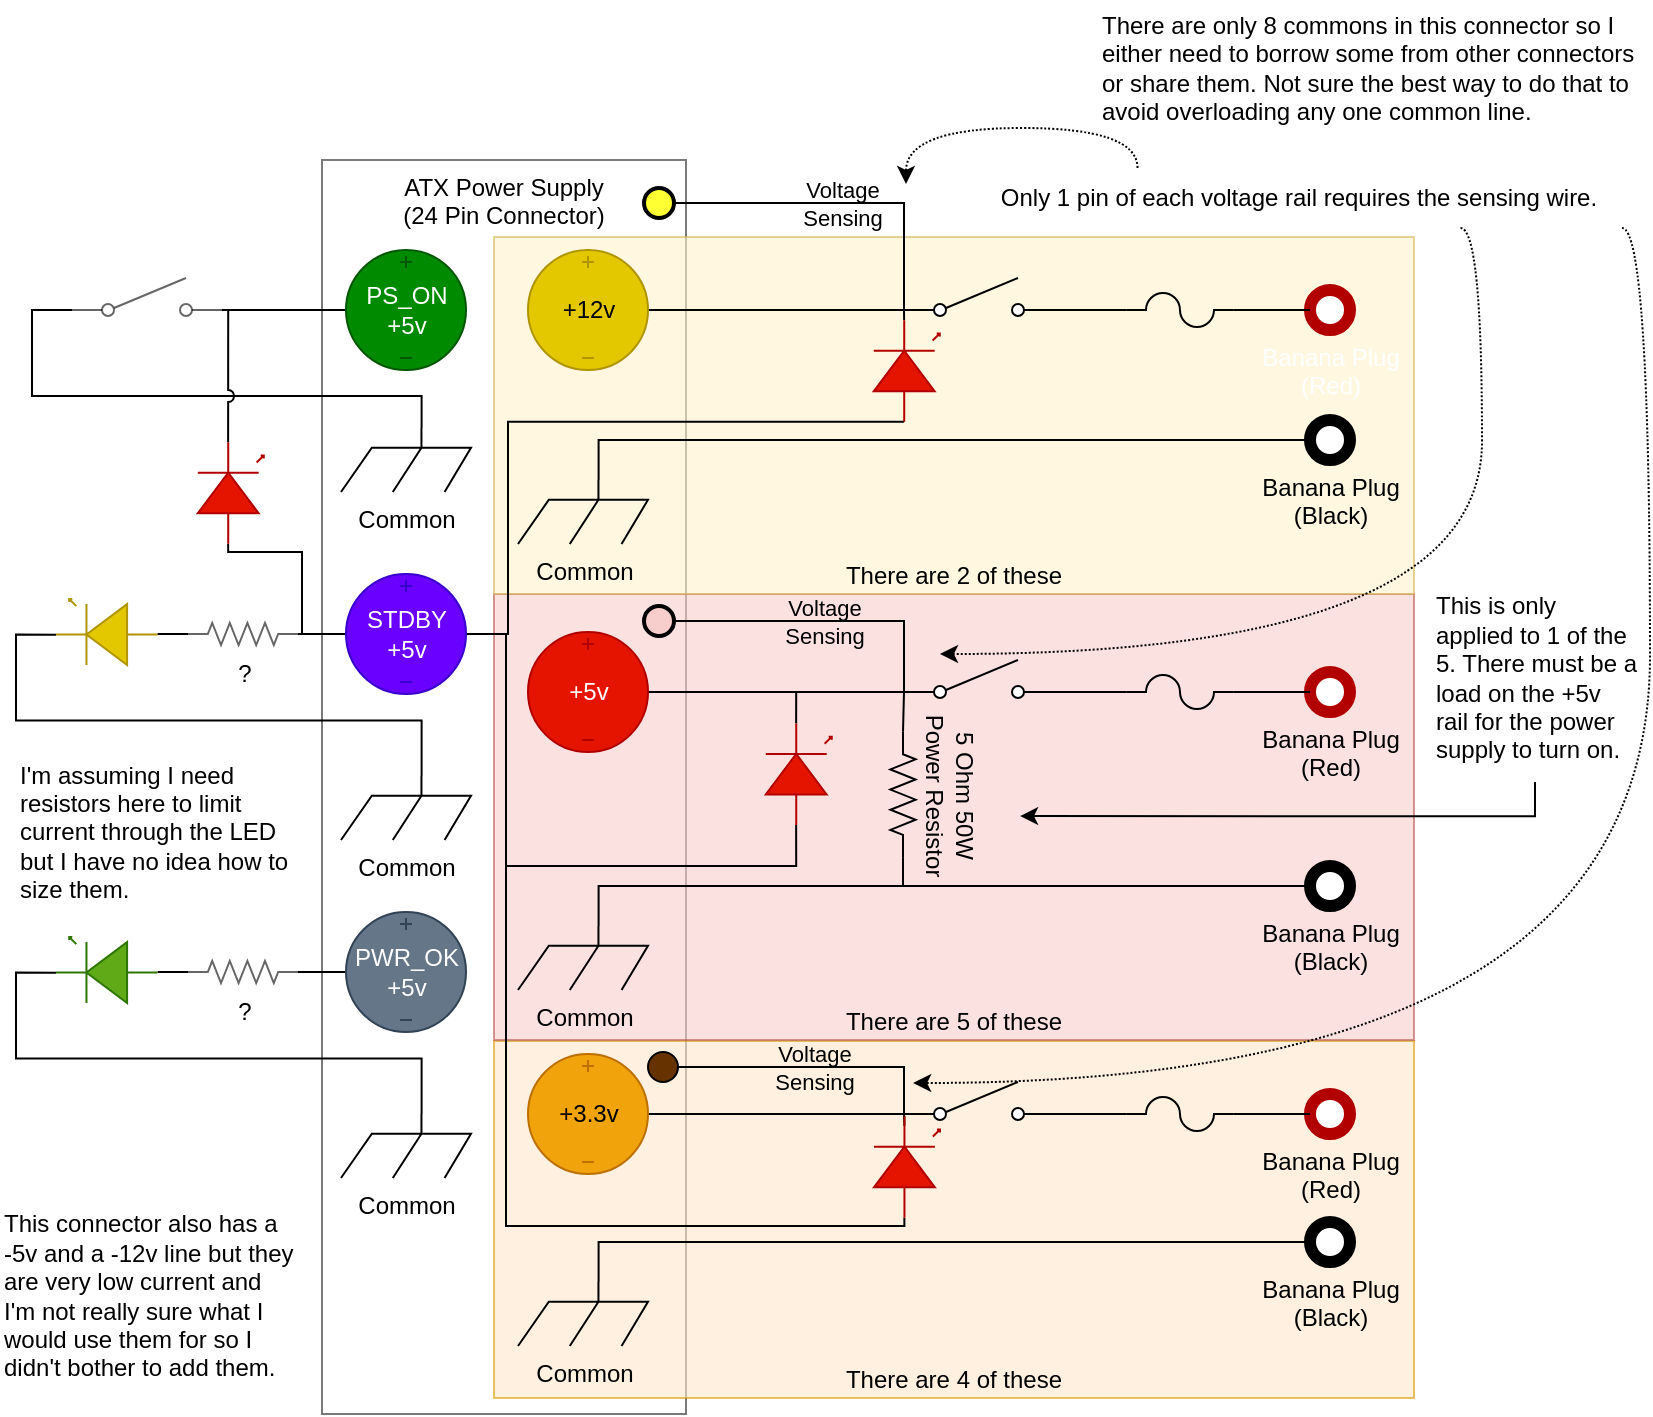 <mxfile version="21.3.4" type="github">
  <diagram id="V_NZQx3XgNNzlPygBvvb" name="24-Pin ATX Power Supply Connector">
    <mxGraphModel dx="1010" dy="541" grid="0" gridSize="10" guides="1" tooltips="1" connect="1" arrows="1" fold="1" page="1" pageScale="1" pageWidth="850" pageHeight="1100" math="0" shadow="0">
      <root>
        <mxCell id="0" />
        <mxCell id="1" parent="0" />
        <mxCell id="P7GR_X_JdeVPDQ13wfCv-3" value="ATX Power Supply&lt;br&gt;(24 Pin Connector)" style="rounded=0;whiteSpace=wrap;html=1;verticalAlign=top;strokeColor=#7A7A7A;" parent="1" vertex="1">
          <mxGeometry x="170" y="87" width="182" height="627" as="geometry" />
        </mxCell>
        <mxCell id="k66OsZlIIV2SWIVSaGHi-27" value="There are 4 of these" style="rounded=0;whiteSpace=wrap;html=1;opacity=60;fillColor=#ffe6cc;strokeColor=#d79b00;verticalAlign=bottom;" parent="1" vertex="1">
          <mxGeometry x="256" y="527.5" width="460" height="178.5" as="geometry" />
        </mxCell>
        <mxCell id="k66OsZlIIV2SWIVSaGHi-26" value="There are 5 of these" style="rounded=0;whiteSpace=wrap;html=1;opacity=60;fillColor=#f8cecc;strokeColor=#b85450;verticalAlign=bottom;" parent="1" vertex="1">
          <mxGeometry x="256" y="304" width="460" height="223" as="geometry" />
        </mxCell>
        <mxCell id="k66OsZlIIV2SWIVSaGHi-25" value="There are 2 of these" style="rounded=0;whiteSpace=wrap;html=1;fillColor=#fff2cc;strokeColor=#d6b656;opacity=60;verticalAlign=bottom;" parent="1" vertex="1">
          <mxGeometry x="256" y="125.5" width="460" height="178.5" as="geometry" />
        </mxCell>
        <mxCell id="P7GR_X_JdeVPDQ13wfCv-7" style="edgeStyle=orthogonalEdgeStyle;rounded=0;orthogonalLoop=1;jettySize=auto;html=1;entryX=0;entryY=0.84;entryDx=0;entryDy=0;entryPerimeter=0;endArrow=none;endFill=0;" parent="1" source="P7GR_X_JdeVPDQ13wfCv-14" target="P7GR_X_JdeVPDQ13wfCv-4" edge="1">
          <mxGeometry relative="1" as="geometry">
            <mxPoint x="333" y="161.989" as="sourcePoint" />
          </mxGeometry>
        </mxCell>
        <mxCell id="P7GR_X_JdeVPDQ13wfCv-13" style="edgeStyle=orthogonalEdgeStyle;rounded=0;orthogonalLoop=1;jettySize=auto;html=1;entryX=0;entryY=0.5;entryDx=0;entryDy=0;endArrow=none;endFill=0;exitX=0.62;exitY=0;exitDx=0;exitDy=0;exitPerimeter=0;" parent="1" source="P7GR_X_JdeVPDQ13wfCv-2" target="P7GR_X_JdeVPDQ13wfCv-12" edge="1">
          <mxGeometry relative="1" as="geometry" />
        </mxCell>
        <mxCell id="P7GR_X_JdeVPDQ13wfCv-2" value="Common" style="pointerEvents=1;verticalLabelPosition=bottom;shadow=0;dashed=0;align=center;html=1;verticalAlign=top;shape=mxgraph.electrical.miscellaneous.chassis;" parent="1" vertex="1">
          <mxGeometry x="268" y="247" width="65" height="32" as="geometry" />
        </mxCell>
        <mxCell id="P7GR_X_JdeVPDQ13wfCv-16" style="edgeStyle=orthogonalEdgeStyle;rounded=0;orthogonalLoop=1;jettySize=auto;html=1;exitX=1;exitY=0.84;exitDx=0;exitDy=0;exitPerimeter=0;entryX=0;entryY=0.5;entryDx=0;entryDy=0;entryPerimeter=0;endArrow=none;endFill=0;" parent="1" source="P7GR_X_JdeVPDQ13wfCv-4" target="P7GR_X_JdeVPDQ13wfCv-15" edge="1">
          <mxGeometry relative="1" as="geometry" />
        </mxCell>
        <mxCell id="P7GR_X_JdeVPDQ13wfCv-4" value="" style="pointerEvents=1;verticalLabelPosition=bottom;shadow=0;dashed=0;align=center;html=1;verticalAlign=top;shape=mxgraph.electrical.electro-mechanical.simple_switch;" parent="1" vertex="1">
          <mxGeometry x="461" y="146" width="75" height="19" as="geometry" />
        </mxCell>
        <mxCell id="P7GR_X_JdeVPDQ13wfCv-8" value="Banana Plug&lt;br&gt;(Red)" style="verticalLabelPosition=bottom;shadow=0;dashed=0;align=center;html=1;verticalAlign=top;strokeWidth=6;shape=ellipse;perimeter=ellipsePerimeter;fillColor=#FFFFFF;fontColor=#ffffff;strokeColor=#B20000;" parent="1" vertex="1">
          <mxGeometry x="664" y="152" width="20" height="20" as="geometry" />
        </mxCell>
        <mxCell id="P7GR_X_JdeVPDQ13wfCv-12" value="Banana Plug&lt;br&gt;(Black)" style="verticalLabelPosition=bottom;shadow=0;dashed=0;align=center;html=1;verticalAlign=top;strokeWidth=6;shape=ellipse;perimeter=ellipsePerimeter;" parent="1" vertex="1">
          <mxGeometry x="664" y="217" width="20" height="20" as="geometry" />
        </mxCell>
        <mxCell id="P7GR_X_JdeVPDQ13wfCv-14" value="+12v" style="pointerEvents=1;verticalLabelPosition=middle;shadow=0;dashed=0;align=center;html=1;verticalAlign=middle;shape=mxgraph.electrical.signal_sources.source;aspect=fixed;points=[[0.5,0,0],[1,0.5,0],[0.5,1,0],[0,0.5,0]];elSignalType=dc3;labelPosition=center;fillColor=#e3c800;fontColor=#000000;strokeColor=#B09500;" parent="1" vertex="1">
          <mxGeometry x="273" y="132" width="60" height="60" as="geometry" />
        </mxCell>
        <mxCell id="P7GR_X_JdeVPDQ13wfCv-17" style="edgeStyle=orthogonalEdgeStyle;rounded=0;orthogonalLoop=1;jettySize=auto;html=1;exitX=1;exitY=0.5;exitDx=0;exitDy=0;exitPerimeter=0;entryX=0;entryY=0.5;entryDx=0;entryDy=0;endArrow=none;endFill=0;" parent="1" source="P7GR_X_JdeVPDQ13wfCv-15" target="P7GR_X_JdeVPDQ13wfCv-8" edge="1">
          <mxGeometry relative="1" as="geometry" />
        </mxCell>
        <mxCell id="P7GR_X_JdeVPDQ13wfCv-15" value="" style="pointerEvents=1;verticalLabelPosition=bottom;shadow=0;dashed=0;align=center;html=1;verticalAlign=top;shape=mxgraph.electrical.miscellaneous.fuse_4;" parent="1" vertex="1">
          <mxGeometry x="572.43" y="153.5" width="53.13" height="17" as="geometry" />
        </mxCell>
        <mxCell id="k66OsZlIIV2SWIVSaGHi-1" style="edgeStyle=orthogonalEdgeStyle;rounded=0;orthogonalLoop=1;jettySize=auto;html=1;entryX=0;entryY=0.84;entryDx=0;entryDy=0;entryPerimeter=0;endArrow=none;endFill=0;" parent="1" source="k66OsZlIIV2SWIVSaGHi-5" target="k66OsZlIIV2SWIVSaGHi-3" edge="1">
          <mxGeometry relative="1" as="geometry">
            <mxPoint x="333" y="352.989" as="sourcePoint" />
          </mxGeometry>
        </mxCell>
        <mxCell id="k66OsZlIIV2SWIVSaGHi-2" style="edgeStyle=orthogonalEdgeStyle;rounded=0;orthogonalLoop=1;jettySize=auto;html=1;exitX=1;exitY=0.84;exitDx=0;exitDy=0;exitPerimeter=0;entryX=0;entryY=0.5;entryDx=0;entryDy=0;entryPerimeter=0;endArrow=none;endFill=0;" parent="1" source="k66OsZlIIV2SWIVSaGHi-3" target="k66OsZlIIV2SWIVSaGHi-7" edge="1">
          <mxGeometry relative="1" as="geometry" />
        </mxCell>
        <mxCell id="k66OsZlIIV2SWIVSaGHi-22" style="edgeStyle=orthogonalEdgeStyle;rounded=0;orthogonalLoop=1;jettySize=auto;html=1;exitX=0;exitY=0.84;exitDx=0;exitDy=0;exitPerimeter=0;entryX=0;entryY=0.5;entryDx=0;entryDy=0;entryPerimeter=0;endArrow=none;endFill=0;" parent="1" source="k66OsZlIIV2SWIVSaGHi-3" target="k66OsZlIIV2SWIVSaGHi-21" edge="1">
          <mxGeometry relative="1" as="geometry" />
        </mxCell>
        <mxCell id="k66OsZlIIV2SWIVSaGHi-3" value="" style="pointerEvents=1;verticalLabelPosition=bottom;shadow=0;dashed=0;align=center;html=1;verticalAlign=top;shape=mxgraph.electrical.electro-mechanical.simple_switch;" parent="1" vertex="1">
          <mxGeometry x="461" y="337" width="75" height="19" as="geometry" />
        </mxCell>
        <mxCell id="k66OsZlIIV2SWIVSaGHi-4" value="Banana Plug&lt;br&gt;(Red)" style="verticalLabelPosition=bottom;shadow=0;dashed=0;align=center;html=1;verticalAlign=top;strokeWidth=6;shape=ellipse;perimeter=ellipsePerimeter;fillColor=#FFFFFF;strokeColor=#B20000;" parent="1" vertex="1">
          <mxGeometry x="664" y="343" width="20" height="20" as="geometry" />
        </mxCell>
        <mxCell id="k66OsZlIIV2SWIVSaGHi-5" value="+5v" style="pointerEvents=1;verticalLabelPosition=middle;shadow=0;dashed=0;align=center;html=1;verticalAlign=middle;shape=mxgraph.electrical.signal_sources.source;aspect=fixed;points=[[0.5,0,0],[1,0.5,0],[0.5,1,0],[0,0.5,0]];elSignalType=dc3;labelPosition=center;fillColor=#e51400;fontColor=#ffffff;strokeColor=#B20000;" parent="1" vertex="1">
          <mxGeometry x="273" y="323" width="60" height="60" as="geometry" />
        </mxCell>
        <mxCell id="k66OsZlIIV2SWIVSaGHi-6" style="edgeStyle=orthogonalEdgeStyle;rounded=0;orthogonalLoop=1;jettySize=auto;html=1;exitX=1;exitY=0.5;exitDx=0;exitDy=0;exitPerimeter=0;entryX=0;entryY=0.5;entryDx=0;entryDy=0;endArrow=none;endFill=0;" parent="1" source="k66OsZlIIV2SWIVSaGHi-7" target="k66OsZlIIV2SWIVSaGHi-4" edge="1">
          <mxGeometry relative="1" as="geometry" />
        </mxCell>
        <mxCell id="k66OsZlIIV2SWIVSaGHi-7" value="" style="pointerEvents=1;verticalLabelPosition=bottom;shadow=0;dashed=0;align=center;html=1;verticalAlign=top;shape=mxgraph.electrical.miscellaneous.fuse_4;" parent="1" vertex="1">
          <mxGeometry x="572.43" y="344.5" width="53.13" height="17" as="geometry" />
        </mxCell>
        <mxCell id="k66OsZlIIV2SWIVSaGHi-23" style="edgeStyle=orthogonalEdgeStyle;rounded=0;orthogonalLoop=1;jettySize=auto;html=1;exitX=0.62;exitY=0;exitDx=0;exitDy=0;exitPerimeter=0;entryX=1;entryY=0.5;entryDx=0;entryDy=0;entryPerimeter=0;endArrow=none;endFill=0;" parent="1" source="k66OsZlIIV2SWIVSaGHi-9" target="k66OsZlIIV2SWIVSaGHi-21" edge="1">
          <mxGeometry relative="1" as="geometry">
            <Array as="points">
              <mxPoint x="308" y="450" />
              <mxPoint x="461" y="450" />
            </Array>
          </mxGeometry>
        </mxCell>
        <mxCell id="k66OsZlIIV2SWIVSaGHi-9" value="Common" style="pointerEvents=1;verticalLabelPosition=bottom;shadow=0;dashed=0;align=center;html=1;verticalAlign=top;shape=mxgraph.electrical.miscellaneous.chassis;" parent="1" vertex="1">
          <mxGeometry x="268" y="470" width="65" height="32" as="geometry" />
        </mxCell>
        <mxCell id="k66OsZlIIV2SWIVSaGHi-10" value="Banana Plug&lt;br&gt;(Black)" style="verticalLabelPosition=bottom;shadow=0;dashed=0;align=center;html=1;verticalAlign=top;strokeWidth=6;shape=ellipse;perimeter=ellipsePerimeter;" parent="1" vertex="1">
          <mxGeometry x="664" y="440" width="20" height="20" as="geometry" />
        </mxCell>
        <mxCell id="k66OsZlIIV2SWIVSaGHi-11" style="edgeStyle=orthogonalEdgeStyle;rounded=0;orthogonalLoop=1;jettySize=auto;html=1;entryX=0;entryY=0.84;entryDx=0;entryDy=0;entryPerimeter=0;endArrow=none;endFill=0;" parent="1" source="k66OsZlIIV2SWIVSaGHi-15" target="k66OsZlIIV2SWIVSaGHi-13" edge="1">
          <mxGeometry relative="1" as="geometry">
            <mxPoint x="333" y="563.989" as="sourcePoint" />
          </mxGeometry>
        </mxCell>
        <mxCell id="k66OsZlIIV2SWIVSaGHi-12" style="edgeStyle=orthogonalEdgeStyle;rounded=0;orthogonalLoop=1;jettySize=auto;html=1;exitX=1;exitY=0.84;exitDx=0;exitDy=0;exitPerimeter=0;entryX=0;entryY=0.5;entryDx=0;entryDy=0;entryPerimeter=0;endArrow=none;endFill=0;" parent="1" source="k66OsZlIIV2SWIVSaGHi-13" target="k66OsZlIIV2SWIVSaGHi-17" edge="1">
          <mxGeometry relative="1" as="geometry" />
        </mxCell>
        <mxCell id="k66OsZlIIV2SWIVSaGHi-13" value="" style="pointerEvents=1;verticalLabelPosition=bottom;shadow=0;dashed=0;align=center;html=1;verticalAlign=top;shape=mxgraph.electrical.electro-mechanical.simple_switch;" parent="1" vertex="1">
          <mxGeometry x="461" y="548" width="75" height="19" as="geometry" />
        </mxCell>
        <mxCell id="k66OsZlIIV2SWIVSaGHi-14" value="Banana Plug&lt;br&gt;(Red)" style="verticalLabelPosition=bottom;shadow=0;dashed=0;align=center;html=1;verticalAlign=top;strokeWidth=6;shape=ellipse;perimeter=ellipsePerimeter;fillColor=#FFFFFF;strokeColor=#B20000;" parent="1" vertex="1">
          <mxGeometry x="664" y="554" width="20" height="20" as="geometry" />
        </mxCell>
        <mxCell id="k66OsZlIIV2SWIVSaGHi-15" value="+3.3v" style="pointerEvents=1;verticalLabelPosition=middle;shadow=0;dashed=0;align=center;html=1;verticalAlign=middle;shape=mxgraph.electrical.signal_sources.source;aspect=fixed;points=[[0.5,0,0],[1,0.5,0],[0.5,1,0],[0,0.5,0]];elSignalType=dc3;labelPosition=center;fillColor=#f0a30a;fontColor=#000000;strokeColor=#BD7000;" parent="1" vertex="1">
          <mxGeometry x="273" y="534" width="60" height="60" as="geometry" />
        </mxCell>
        <mxCell id="k66OsZlIIV2SWIVSaGHi-16" style="edgeStyle=orthogonalEdgeStyle;rounded=0;orthogonalLoop=1;jettySize=auto;html=1;exitX=1;exitY=0.5;exitDx=0;exitDy=0;exitPerimeter=0;entryX=0;entryY=0.5;entryDx=0;entryDy=0;endArrow=none;endFill=0;" parent="1" source="k66OsZlIIV2SWIVSaGHi-17" target="k66OsZlIIV2SWIVSaGHi-14" edge="1">
          <mxGeometry relative="1" as="geometry" />
        </mxCell>
        <mxCell id="k66OsZlIIV2SWIVSaGHi-17" value="" style="pointerEvents=1;verticalLabelPosition=bottom;shadow=0;dashed=0;align=center;html=1;verticalAlign=top;shape=mxgraph.electrical.miscellaneous.fuse_4;" parent="1" vertex="1">
          <mxGeometry x="572.43" y="555.5" width="53.13" height="17" as="geometry" />
        </mxCell>
        <mxCell id="k66OsZlIIV2SWIVSaGHi-18" style="edgeStyle=orthogonalEdgeStyle;rounded=0;orthogonalLoop=1;jettySize=auto;html=1;entryX=0;entryY=0.5;entryDx=0;entryDy=0;endArrow=none;endFill=0;exitX=0.62;exitY=0;exitDx=0;exitDy=0;exitPerimeter=0;" parent="1" source="k66OsZlIIV2SWIVSaGHi-19" target="k66OsZlIIV2SWIVSaGHi-20" edge="1">
          <mxGeometry relative="1" as="geometry" />
        </mxCell>
        <mxCell id="k66OsZlIIV2SWIVSaGHi-19" value="Common" style="pointerEvents=1;verticalLabelPosition=bottom;shadow=0;dashed=0;align=center;html=1;verticalAlign=top;shape=mxgraph.electrical.miscellaneous.chassis;" parent="1" vertex="1">
          <mxGeometry x="268" y="648" width="65" height="32" as="geometry" />
        </mxCell>
        <mxCell id="k66OsZlIIV2SWIVSaGHi-20" value="Banana Plug&lt;br&gt;(Black)" style="verticalLabelPosition=bottom;shadow=0;dashed=0;align=center;html=1;verticalAlign=top;strokeWidth=6;shape=ellipse;perimeter=ellipsePerimeter;" parent="1" vertex="1">
          <mxGeometry x="664" y="618" width="20" height="20" as="geometry" />
        </mxCell>
        <mxCell id="k66OsZlIIV2SWIVSaGHi-24" style="edgeStyle=orthogonalEdgeStyle;rounded=0;orthogonalLoop=1;jettySize=auto;html=1;exitX=1;exitY=0.5;exitDx=0;exitDy=0;exitPerimeter=0;entryX=0;entryY=0.5;entryDx=0;entryDy=0;endArrow=none;endFill=0;" parent="1" source="k66OsZlIIV2SWIVSaGHi-21" target="k66OsZlIIV2SWIVSaGHi-10" edge="1">
          <mxGeometry relative="1" as="geometry">
            <Array as="points">
              <mxPoint x="461" y="450" />
            </Array>
          </mxGeometry>
        </mxCell>
        <mxCell id="k66OsZlIIV2SWIVSaGHi-21" value="5 Ohm 50W&lt;br&gt;Power Resistor" style="pointerEvents=1;verticalLabelPosition=top;shadow=0;dashed=0;align=center;html=1;verticalAlign=bottom;shape=mxgraph.electrical.resistors.resistor_2;rotation=90;horizontal=1;labelPosition=center;" parent="1" vertex="1">
          <mxGeometry x="429" y="398" width="63" height="12.6" as="geometry" />
        </mxCell>
        <mxCell id="k66OsZlIIV2SWIVSaGHi-31" style="edgeStyle=orthogonalEdgeStyle;rounded=0;orthogonalLoop=1;jettySize=auto;html=1;entryX=1;entryY=0.84;entryDx=0;entryDy=0;entryPerimeter=0;endArrow=none;endFill=0;" parent="1" source="k66OsZlIIV2SWIVSaGHi-28" target="k66OsZlIIV2SWIVSaGHi-30" edge="1">
          <mxGeometry relative="1" as="geometry" />
        </mxCell>
        <mxCell id="k66OsZlIIV2SWIVSaGHi-28" value="PS_ON&lt;br&gt;+5v" style="pointerEvents=1;verticalLabelPosition=middle;shadow=0;dashed=0;align=center;html=1;verticalAlign=middle;shape=mxgraph.electrical.signal_sources.source;aspect=fixed;points=[[0.5,0,0],[1,0.5,0],[0.5,1,0],[0,0.5,0]];elSignalType=dc3;fillColor=#008a00;strokeColor=#005700;labelPosition=center;fontColor=#ffffff;" parent="1" vertex="1">
          <mxGeometry x="182" y="132" width="60" height="60" as="geometry" />
        </mxCell>
        <mxCell id="k66OsZlIIV2SWIVSaGHi-29" value="Common" style="pointerEvents=1;verticalLabelPosition=bottom;shadow=0;dashed=0;align=center;html=1;verticalAlign=top;shape=mxgraph.electrical.miscellaneous.chassis;" parent="1" vertex="1">
          <mxGeometry x="179.5" y="221" width="65" height="32" as="geometry" />
        </mxCell>
        <mxCell id="k66OsZlIIV2SWIVSaGHi-32" style="edgeStyle=orthogonalEdgeStyle;rounded=0;orthogonalLoop=1;jettySize=auto;html=1;exitX=0;exitY=0.84;exitDx=0;exitDy=0;exitPerimeter=0;entryX=0.62;entryY=0;entryDx=0;entryDy=0;entryPerimeter=0;endArrow=none;endFill=0;" parent="1" source="k66OsZlIIV2SWIVSaGHi-30" target="k66OsZlIIV2SWIVSaGHi-29" edge="1">
          <mxGeometry relative="1" as="geometry">
            <Array as="points">
              <mxPoint x="25" y="162" />
              <mxPoint x="25" y="205" />
              <mxPoint x="220" y="205" />
            </Array>
          </mxGeometry>
        </mxCell>
        <mxCell id="k66OsZlIIV2SWIVSaGHi-30" value="" style="pointerEvents=1;verticalLabelPosition=bottom;shadow=0;dashed=0;align=center;html=1;verticalAlign=top;shape=mxgraph.electrical.electro-mechanical.simple_switch;opacity=60;" parent="1" vertex="1">
          <mxGeometry x="45" y="146" width="75" height="19" as="geometry" />
        </mxCell>
        <mxCell id="k66OsZlIIV2SWIVSaGHi-39" style="edgeStyle=orthogonalEdgeStyle;rounded=0;orthogonalLoop=1;jettySize=auto;html=1;exitX=1;exitY=0.54;exitDx=0;exitDy=0;exitPerimeter=0;entryX=0.62;entryY=0;entryDx=0;entryDy=0;entryPerimeter=0;endArrow=none;endFill=0;" parent="1" source="k66OsZlIIV2SWIVSaGHi-33" target="k66OsZlIIV2SWIVSaGHi-38" edge="1">
          <mxGeometry relative="1" as="geometry" />
        </mxCell>
        <mxCell id="k66OsZlIIV2SWIVSaGHi-33" value="" style="verticalLabelPosition=bottom;shadow=0;dashed=0;align=center;html=1;verticalAlign=top;shape=mxgraph.electrical.opto_electronics.led_1;pointerEvents=1;rotation=-180;flipV=1;fillColor=#e3c800;strokeColor=#B09500;fontColor=#000000;" parent="1" vertex="1">
          <mxGeometry x="37" y="306.5" width="50.77" height="33" as="geometry" />
        </mxCell>
        <mxCell id="k66OsZlIIV2SWIVSaGHi-36" style="edgeStyle=orthogonalEdgeStyle;rounded=0;orthogonalLoop=1;jettySize=auto;html=1;exitX=0;exitY=0.5;exitDx=0;exitDy=0;exitPerimeter=0;entryX=1;entryY=0.5;entryDx=0;entryDy=0;entryPerimeter=0;endArrow=none;endFill=0;" parent="1" source="k66OsZlIIV2SWIVSaGHi-34" target="k66OsZlIIV2SWIVSaGHi-35" edge="1">
          <mxGeometry relative="1" as="geometry" />
        </mxCell>
        <mxCell id="xxAhmFqmx9prWncgd_RI-1" style="edgeStyle=orthogonalEdgeStyle;rounded=0;orthogonalLoop=1;jettySize=auto;html=1;exitX=0;exitY=0.5;exitDx=0;exitDy=0;exitPerimeter=0;entryX=0;entryY=0.54;entryDx=0;entryDy=0;entryPerimeter=0;jumpStyle=arc;endArrow=none;endFill=0;" edge="1" parent="1" source="k66OsZlIIV2SWIVSaGHi-34" target="xxAhmFqmx9prWncgd_RI-2">
          <mxGeometry relative="1" as="geometry">
            <Array as="points">
              <mxPoint x="160" y="324" />
              <mxPoint x="160" y="283" />
            </Array>
          </mxGeometry>
        </mxCell>
        <mxCell id="xxAhmFqmx9prWncgd_RI-6" style="edgeStyle=orthogonalEdgeStyle;rounded=0;orthogonalLoop=1;jettySize=auto;html=1;exitX=1;exitY=0.5;exitDx=0;exitDy=0;exitPerimeter=0;entryX=0;entryY=0.54;entryDx=0;entryDy=0;entryPerimeter=0;endArrow=none;endFill=0;jumpStyle=arc;" edge="1" parent="1" source="k66OsZlIIV2SWIVSaGHi-34" target="xxAhmFqmx9prWncgd_RI-5">
          <mxGeometry relative="1" as="geometry">
            <Array as="points">
              <mxPoint x="263" y="324" />
              <mxPoint x="263" y="218" />
            </Array>
          </mxGeometry>
        </mxCell>
        <mxCell id="xxAhmFqmx9prWncgd_RI-9" style="edgeStyle=orthogonalEdgeStyle;rounded=0;orthogonalLoop=1;jettySize=auto;html=1;exitX=1;exitY=0.5;exitDx=0;exitDy=0;exitPerimeter=0;entryX=0;entryY=0.54;entryDx=0;entryDy=0;entryPerimeter=0;endArrow=none;endFill=0;" edge="1" parent="1" source="k66OsZlIIV2SWIVSaGHi-34" target="xxAhmFqmx9prWncgd_RI-8">
          <mxGeometry relative="1" as="geometry">
            <Array as="points">
              <mxPoint x="262" y="324" />
              <mxPoint x="262" y="440" />
              <mxPoint x="407" y="440" />
            </Array>
          </mxGeometry>
        </mxCell>
        <mxCell id="xxAhmFqmx9prWncgd_RI-12" style="edgeStyle=orthogonalEdgeStyle;rounded=0;orthogonalLoop=1;jettySize=auto;html=1;exitX=1;exitY=0.5;exitDx=0;exitDy=0;exitPerimeter=0;entryX=0;entryY=0.54;entryDx=0;entryDy=0;entryPerimeter=0;endArrow=none;endFill=0;" edge="1" parent="1" source="k66OsZlIIV2SWIVSaGHi-34" target="xxAhmFqmx9prWncgd_RI-11">
          <mxGeometry relative="1" as="geometry">
            <Array as="points">
              <mxPoint x="262" y="324" />
              <mxPoint x="262" y="620" />
            </Array>
          </mxGeometry>
        </mxCell>
        <mxCell id="k66OsZlIIV2SWIVSaGHi-34" value="STDBY&lt;br&gt;+5v" style="pointerEvents=1;verticalLabelPosition=middle;shadow=0;dashed=0;align=center;html=1;verticalAlign=middle;shape=mxgraph.electrical.signal_sources.source;aspect=fixed;points=[[0.5,0,0],[1,0.5,0],[0.5,1,0],[0,0.5,0]];elSignalType=dc3;fillColor=#6a00ff;strokeColor=#3700CC;labelPosition=center;fontColor=#ffffff;" parent="1" vertex="1">
          <mxGeometry x="182" y="294" width="60" height="60" as="geometry" />
        </mxCell>
        <mxCell id="k66OsZlIIV2SWIVSaGHi-37" style="edgeStyle=orthogonalEdgeStyle;rounded=0;orthogonalLoop=1;jettySize=auto;html=1;exitX=0;exitY=0.5;exitDx=0;exitDy=0;exitPerimeter=0;entryX=0;entryY=0.54;entryDx=0;entryDy=0;entryPerimeter=0;endArrow=none;endFill=0;" parent="1" source="k66OsZlIIV2SWIVSaGHi-35" target="k66OsZlIIV2SWIVSaGHi-33" edge="1">
          <mxGeometry relative="1" as="geometry" />
        </mxCell>
        <mxCell id="k66OsZlIIV2SWIVSaGHi-35" value="?" style="pointerEvents=1;verticalLabelPosition=bottom;shadow=0;dashed=0;align=center;html=1;verticalAlign=top;shape=mxgraph.electrical.resistors.resistor_2;opacity=60;" parent="1" vertex="1">
          <mxGeometry x="103" y="318.5" width="55" height="11" as="geometry" />
        </mxCell>
        <mxCell id="k66OsZlIIV2SWIVSaGHi-38" value="Common" style="pointerEvents=1;verticalLabelPosition=bottom;shadow=0;dashed=0;align=center;html=1;verticalAlign=top;shape=mxgraph.electrical.miscellaneous.chassis;" parent="1" vertex="1">
          <mxGeometry x="179.5" y="395" width="65" height="32" as="geometry" />
        </mxCell>
        <mxCell id="k66OsZlIIV2SWIVSaGHi-41" style="edgeStyle=orthogonalEdgeStyle;rounded=0;orthogonalLoop=1;jettySize=auto;html=1;exitX=1;exitY=0.54;exitDx=0;exitDy=0;exitPerimeter=0;entryX=0.62;entryY=0;entryDx=0;entryDy=0;entryPerimeter=0;endArrow=none;endFill=0;" parent="1" source="k66OsZlIIV2SWIVSaGHi-42" target="k66OsZlIIV2SWIVSaGHi-47" edge="1">
          <mxGeometry relative="1" as="geometry" />
        </mxCell>
        <mxCell id="k66OsZlIIV2SWIVSaGHi-42" value="" style="verticalLabelPosition=bottom;shadow=0;dashed=0;align=center;html=1;verticalAlign=top;shape=mxgraph.electrical.opto_electronics.led_1;pointerEvents=1;rotation=-180;flipV=1;fillColor=#60a917;strokeColor=#2D7600;fontColor=#ffffff;" parent="1" vertex="1">
          <mxGeometry x="37" y="475.5" width="50.77" height="33" as="geometry" />
        </mxCell>
        <mxCell id="k66OsZlIIV2SWIVSaGHi-43" style="edgeStyle=orthogonalEdgeStyle;rounded=0;orthogonalLoop=1;jettySize=auto;html=1;exitX=0;exitY=0.5;exitDx=0;exitDy=0;exitPerimeter=0;entryX=1;entryY=0.5;entryDx=0;entryDy=0;entryPerimeter=0;endArrow=none;endFill=0;" parent="1" source="k66OsZlIIV2SWIVSaGHi-44" target="k66OsZlIIV2SWIVSaGHi-46" edge="1">
          <mxGeometry relative="1" as="geometry" />
        </mxCell>
        <mxCell id="k66OsZlIIV2SWIVSaGHi-44" value="PWR_OK&lt;br&gt;+5v" style="pointerEvents=1;verticalLabelPosition=middle;shadow=0;dashed=0;align=center;html=1;verticalAlign=middle;shape=mxgraph.electrical.signal_sources.source;aspect=fixed;points=[[0.5,0,0],[1,0.5,0],[0.5,1,0],[0,0.5,0]];elSignalType=dc3;fillColor=#647687;strokeColor=#314354;labelPosition=center;fontColor=#ffffff;" parent="1" vertex="1">
          <mxGeometry x="182" y="463" width="60" height="60" as="geometry" />
        </mxCell>
        <mxCell id="k66OsZlIIV2SWIVSaGHi-45" style="edgeStyle=orthogonalEdgeStyle;rounded=0;orthogonalLoop=1;jettySize=auto;html=1;exitX=0;exitY=0.5;exitDx=0;exitDy=0;exitPerimeter=0;entryX=0;entryY=0.54;entryDx=0;entryDy=0;entryPerimeter=0;endArrow=none;endFill=0;" parent="1" source="k66OsZlIIV2SWIVSaGHi-46" target="k66OsZlIIV2SWIVSaGHi-42" edge="1">
          <mxGeometry relative="1" as="geometry" />
        </mxCell>
        <mxCell id="k66OsZlIIV2SWIVSaGHi-46" value="?" style="pointerEvents=1;verticalLabelPosition=bottom;shadow=0;dashed=0;align=center;html=1;verticalAlign=top;shape=mxgraph.electrical.resistors.resistor_2;opacity=60;" parent="1" vertex="1">
          <mxGeometry x="103" y="487.5" width="55" height="11" as="geometry" />
        </mxCell>
        <mxCell id="k66OsZlIIV2SWIVSaGHi-47" value="Common" style="pointerEvents=1;verticalLabelPosition=bottom;shadow=0;dashed=0;align=center;html=1;verticalAlign=top;shape=mxgraph.electrical.miscellaneous.chassis;" parent="1" vertex="1">
          <mxGeometry x="179.5" y="564" width="65" height="32" as="geometry" />
        </mxCell>
        <mxCell id="k66OsZlIIV2SWIVSaGHi-49" style="edgeStyle=orthogonalEdgeStyle;rounded=0;orthogonalLoop=1;jettySize=auto;html=1;exitX=0.5;exitY=1;exitDx=0;exitDy=0;endArrow=classic;endFill=1;entryX=0.465;entryY=0.498;entryDx=0;entryDy=0;entryPerimeter=0;" parent="1" source="k66OsZlIIV2SWIVSaGHi-48" edge="1">
          <mxGeometry relative="1" as="geometry">
            <mxPoint x="737" y="406.5" as="sourcePoint" />
            <mxPoint x="519.05" y="415.054" as="targetPoint" />
            <Array as="points">
              <mxPoint x="777" y="415" />
            </Array>
          </mxGeometry>
        </mxCell>
        <mxCell id="k66OsZlIIV2SWIVSaGHi-48" value="This is only applied to 1 of the 5. There must be a load on the +5v rail for the power supply to turn on." style="text;html=1;strokeColor=none;fillColor=none;align=left;verticalAlign=middle;whiteSpace=wrap;rounded=0;opacity=60;" parent="1" vertex="1">
          <mxGeometry x="725" y="293" width="103" height="105" as="geometry" />
        </mxCell>
        <mxCell id="k66OsZlIIV2SWIVSaGHi-50" value="This connector also has a -5v and a -12v line but they are very low current and I&#39;m not really sure what I would use them for so I didn&#39;t bother to add them." style="text;html=1;strokeColor=none;fillColor=none;align=left;verticalAlign=middle;whiteSpace=wrap;rounded=0;opacity=60;" parent="1" vertex="1">
          <mxGeometry x="9" y="606" width="147" height="98" as="geometry" />
        </mxCell>
        <mxCell id="k66OsZlIIV2SWIVSaGHi-51" value="I&#39;m assuming I need resistors here to limit current through the LED but I have no idea how to size them." style="text;html=1;strokeColor=none;fillColor=none;align=left;verticalAlign=middle;whiteSpace=wrap;rounded=0;opacity=60;" parent="1" vertex="1">
          <mxGeometry x="17" y="374" width="147" height="98" as="geometry" />
        </mxCell>
        <mxCell id="lN61dy48kzs8QAgw9jtx-1" value="There are only 8 commons in this connector so I either need to borrow some from other connectors or share them. Not sure the best way to do that to avoid overloading any one common line." style="text;html=1;strokeColor=none;fillColor=none;align=left;verticalAlign=middle;whiteSpace=wrap;rounded=0;opacity=60;" parent="1" vertex="1">
          <mxGeometry x="558" y="7" width="270" height="68" as="geometry" />
        </mxCell>
        <mxCell id="lN61dy48kzs8QAgw9jtx-3" value="Voltage&lt;br&gt;Sensing" style="edgeStyle=orthogonalEdgeStyle;rounded=0;orthogonalLoop=1;jettySize=auto;html=1;exitX=1;exitY=0.5;exitDx=0;exitDy=0;entryX=0;entryY=0.84;entryDx=0;entryDy=0;entryPerimeter=0;endArrow=none;endFill=0;labelBackgroundColor=none;" parent="1" source="lN61dy48kzs8QAgw9jtx-2" target="P7GR_X_JdeVPDQ13wfCv-4" edge="1">
          <mxGeometry relative="1" as="geometry">
            <Array as="points">
              <mxPoint x="461" y="109" />
            </Array>
          </mxGeometry>
        </mxCell>
        <mxCell id="lN61dy48kzs8QAgw9jtx-2" value="" style="verticalLabelPosition=bottom;shadow=0;dashed=0;align=center;html=1;verticalAlign=top;strokeWidth=2;shape=ellipse;perimeter=ellipsePerimeter;fillColor=#FFFF33;strokeColor=#000000;" parent="1" vertex="1">
          <mxGeometry x="331" y="101" width="15" height="15" as="geometry" />
        </mxCell>
        <mxCell id="lN61dy48kzs8QAgw9jtx-5" value="Voltage&lt;br&gt;Sensing" style="edgeStyle=orthogonalEdgeStyle;rounded=0;orthogonalLoop=1;jettySize=auto;html=1;exitX=1;exitY=0.5;exitDx=0;exitDy=0;entryX=0;entryY=0.84;entryDx=0;entryDy=0;entryPerimeter=0;endArrow=none;endFill=0;labelBackgroundColor=none;" parent="1" source="lN61dy48kzs8QAgw9jtx-4" target="k66OsZlIIV2SWIVSaGHi-3" edge="1">
          <mxGeometry relative="1" as="geometry">
            <Array as="points">
              <mxPoint x="461" y="318" />
            </Array>
          </mxGeometry>
        </mxCell>
        <mxCell id="lN61dy48kzs8QAgw9jtx-4" value="" style="verticalLabelPosition=bottom;shadow=0;dashed=0;align=center;html=1;verticalAlign=top;strokeWidth=2;shape=ellipse;perimeter=ellipsePerimeter;fillColor=#F8CECC;" parent="1" vertex="1">
          <mxGeometry x="331" y="310" width="15" height="15" as="geometry" />
        </mxCell>
        <mxCell id="lN61dy48kzs8QAgw9jtx-7" value="Voltage&lt;br&gt;Sensing" style="edgeStyle=orthogonalEdgeStyle;rounded=0;orthogonalLoop=1;jettySize=auto;html=1;exitX=1;exitY=0.5;exitDx=0;exitDy=0;entryX=0;entryY=0.84;entryDx=0;entryDy=0;entryPerimeter=0;labelBackgroundColor=none;endArrow=none;endFill=0;" parent="1" source="lN61dy48kzs8QAgw9jtx-6" target="k66OsZlIIV2SWIVSaGHi-13" edge="1">
          <mxGeometry relative="1" as="geometry">
            <Array as="points">
              <mxPoint x="461" y="541" />
            </Array>
          </mxGeometry>
        </mxCell>
        <mxCell id="lN61dy48kzs8QAgw9jtx-6" value="" style="verticalLabelPosition=bottom;shadow=0;dashed=0;align=center;html=1;verticalAlign=top;strokeWidth=1;shape=ellipse;perimeter=ellipsePerimeter;fillColor=#663300;" parent="1" vertex="1">
          <mxGeometry x="333" y="533" width="15" height="15" as="geometry" />
        </mxCell>
        <mxCell id="lN61dy48kzs8QAgw9jtx-9" style="edgeStyle=orthogonalEdgeStyle;curved=1;rounded=0;orthogonalLoop=1;jettySize=auto;html=1;exitX=0.75;exitY=1;exitDx=0;exitDy=0;labelBackgroundColor=none;endArrow=classic;endFill=1;dashed=1;dashPattern=1 1;" parent="1" source="lN61dy48kzs8QAgw9jtx-8" edge="1">
          <mxGeometry relative="1" as="geometry">
            <mxPoint x="479" y="334" as="targetPoint" />
            <Array as="points">
              <mxPoint x="750" y="121" />
              <mxPoint x="750" y="334" />
            </Array>
          </mxGeometry>
        </mxCell>
        <mxCell id="lN61dy48kzs8QAgw9jtx-10" style="edgeStyle=orthogonalEdgeStyle;curved=1;rounded=0;orthogonalLoop=1;jettySize=auto;html=1;exitX=1;exitY=1;exitDx=0;exitDy=0;labelBackgroundColor=none;endArrow=classic;endFill=1;dashed=1;dashPattern=1 1;entryX=0.061;entryY=0.026;entryDx=0;entryDy=0;entryPerimeter=0;" parent="1" source="lN61dy48kzs8QAgw9jtx-8" edge="1" target="k66OsZlIIV2SWIVSaGHi-13">
          <mxGeometry relative="1" as="geometry">
            <mxPoint x="465" y="608" as="targetPoint" />
            <Array as="points">
              <mxPoint x="834" y="121" />
              <mxPoint x="834" y="549" />
            </Array>
          </mxGeometry>
        </mxCell>
        <mxCell id="lN61dy48kzs8QAgw9jtx-11" style="edgeStyle=orthogonalEdgeStyle;curved=1;rounded=0;orthogonalLoop=1;jettySize=auto;html=1;exitX=0.25;exitY=0;exitDx=0;exitDy=0;labelBackgroundColor=none;endArrow=classic;endFill=1;dashed=1;dashPattern=1 1;" parent="1" source="lN61dy48kzs8QAgw9jtx-8" edge="1">
          <mxGeometry relative="1" as="geometry">
            <mxPoint x="462" y="99" as="targetPoint" />
            <Array as="points">
              <mxPoint x="578" y="71" />
              <mxPoint x="462" y="71" />
            </Array>
          </mxGeometry>
        </mxCell>
        <mxCell id="lN61dy48kzs8QAgw9jtx-8" value="Only 1 pin of each voltage rail requires the sensing wire." style="text;html=1;strokeColor=none;fillColor=none;align=center;verticalAlign=middle;whiteSpace=wrap;rounded=0;" parent="1" vertex="1">
          <mxGeometry x="497" y="91" width="323" height="30" as="geometry" />
        </mxCell>
        <mxCell id="xxAhmFqmx9prWncgd_RI-4" style="edgeStyle=orthogonalEdgeStyle;rounded=0;orthogonalLoop=1;jettySize=auto;html=1;exitX=1;exitY=0.54;exitDx=0;exitDy=0;exitPerimeter=0;entryX=1;entryY=0.84;entryDx=0;entryDy=0;entryPerimeter=0;endArrow=none;endFill=0;jumpStyle=arc;" edge="1" parent="1" source="xxAhmFqmx9prWncgd_RI-2" target="k66OsZlIIV2SWIVSaGHi-30">
          <mxGeometry relative="1" as="geometry">
            <Array as="points">
              <mxPoint x="123" y="162" />
            </Array>
          </mxGeometry>
        </mxCell>
        <mxCell id="xxAhmFqmx9prWncgd_RI-2" value="" style="verticalLabelPosition=bottom;shadow=0;dashed=0;align=center;html=1;verticalAlign=top;shape=mxgraph.electrical.opto_electronics.led_1;pointerEvents=1;rotation=-90;flipV=1;fillColor=#e51400;strokeColor=#B20000;fontColor=#ffffff;" vertex="1" parent="1">
          <mxGeometry x="99" y="237" width="50.77" height="33" as="geometry" />
        </mxCell>
        <mxCell id="xxAhmFqmx9prWncgd_RI-7" style="edgeStyle=orthogonalEdgeStyle;rounded=0;orthogonalLoop=1;jettySize=auto;html=1;exitX=1;exitY=0.54;exitDx=0;exitDy=0;exitPerimeter=0;entryX=0;entryY=0.84;entryDx=0;entryDy=0;entryPerimeter=0;endArrow=none;endFill=0;" edge="1" parent="1" source="xxAhmFqmx9prWncgd_RI-5" target="P7GR_X_JdeVPDQ13wfCv-4">
          <mxGeometry relative="1" as="geometry">
            <mxPoint x="461.065" y="169.115" as="sourcePoint" />
            <Array as="points">
              <mxPoint x="461" y="168" />
            </Array>
          </mxGeometry>
        </mxCell>
        <mxCell id="xxAhmFqmx9prWncgd_RI-5" value="" style="verticalLabelPosition=bottom;shadow=0;dashed=0;align=center;html=1;verticalAlign=top;shape=mxgraph.electrical.opto_electronics.led_1;pointerEvents=1;rotation=-90;flipV=1;fillColor=#e51400;strokeColor=#B20000;fontColor=#ffffff;" vertex="1" parent="1">
          <mxGeometry x="437" y="176" width="50.77" height="33" as="geometry" />
        </mxCell>
        <mxCell id="xxAhmFqmx9prWncgd_RI-10" style="edgeStyle=orthogonalEdgeStyle;rounded=0;orthogonalLoop=1;jettySize=auto;html=1;exitX=1;exitY=0.54;exitDx=0;exitDy=0;exitPerimeter=0;entryX=0;entryY=0.84;entryDx=0;entryDy=0;entryPerimeter=0;endArrow=none;endFill=0;" edge="1" parent="1" source="xxAhmFqmx9prWncgd_RI-8" target="k66OsZlIIV2SWIVSaGHi-3">
          <mxGeometry relative="1" as="geometry">
            <Array as="points">
              <mxPoint x="407" y="353" />
            </Array>
          </mxGeometry>
        </mxCell>
        <mxCell id="xxAhmFqmx9prWncgd_RI-8" value="" style="verticalLabelPosition=bottom;shadow=0;dashed=0;align=center;html=1;verticalAlign=top;shape=mxgraph.electrical.opto_electronics.led_1;pointerEvents=1;rotation=-90;flipV=1;fillColor=#e51400;strokeColor=#B20000;fontColor=#ffffff;" vertex="1" parent="1">
          <mxGeometry x="383" y="377.6" width="50.77" height="33" as="geometry" />
        </mxCell>
        <mxCell id="xxAhmFqmx9prWncgd_RI-13" style="edgeStyle=orthogonalEdgeStyle;rounded=0;orthogonalLoop=1;jettySize=auto;html=1;exitX=1;exitY=0.54;exitDx=0;exitDy=0;exitPerimeter=0;entryX=0;entryY=0.84;entryDx=0;entryDy=0;entryPerimeter=0;endArrow=none;endFill=0;" edge="1" parent="1" source="xxAhmFqmx9prWncgd_RI-11" target="k66OsZlIIV2SWIVSaGHi-13">
          <mxGeometry relative="1" as="geometry">
            <Array as="points">
              <mxPoint x="461" y="570" />
            </Array>
          </mxGeometry>
        </mxCell>
        <mxCell id="xxAhmFqmx9prWncgd_RI-11" value="" style="verticalLabelPosition=bottom;shadow=0;dashed=0;align=center;html=1;verticalAlign=top;shape=mxgraph.electrical.opto_electronics.led_1;pointerEvents=1;rotation=-90;flipV=1;fillColor=#e51400;strokeColor=#B20000;fontColor=#ffffff;" vertex="1" parent="1">
          <mxGeometry x="437.11" y="574" width="50.77" height="33" as="geometry" />
        </mxCell>
      </root>
    </mxGraphModel>
  </diagram>
</mxfile>
